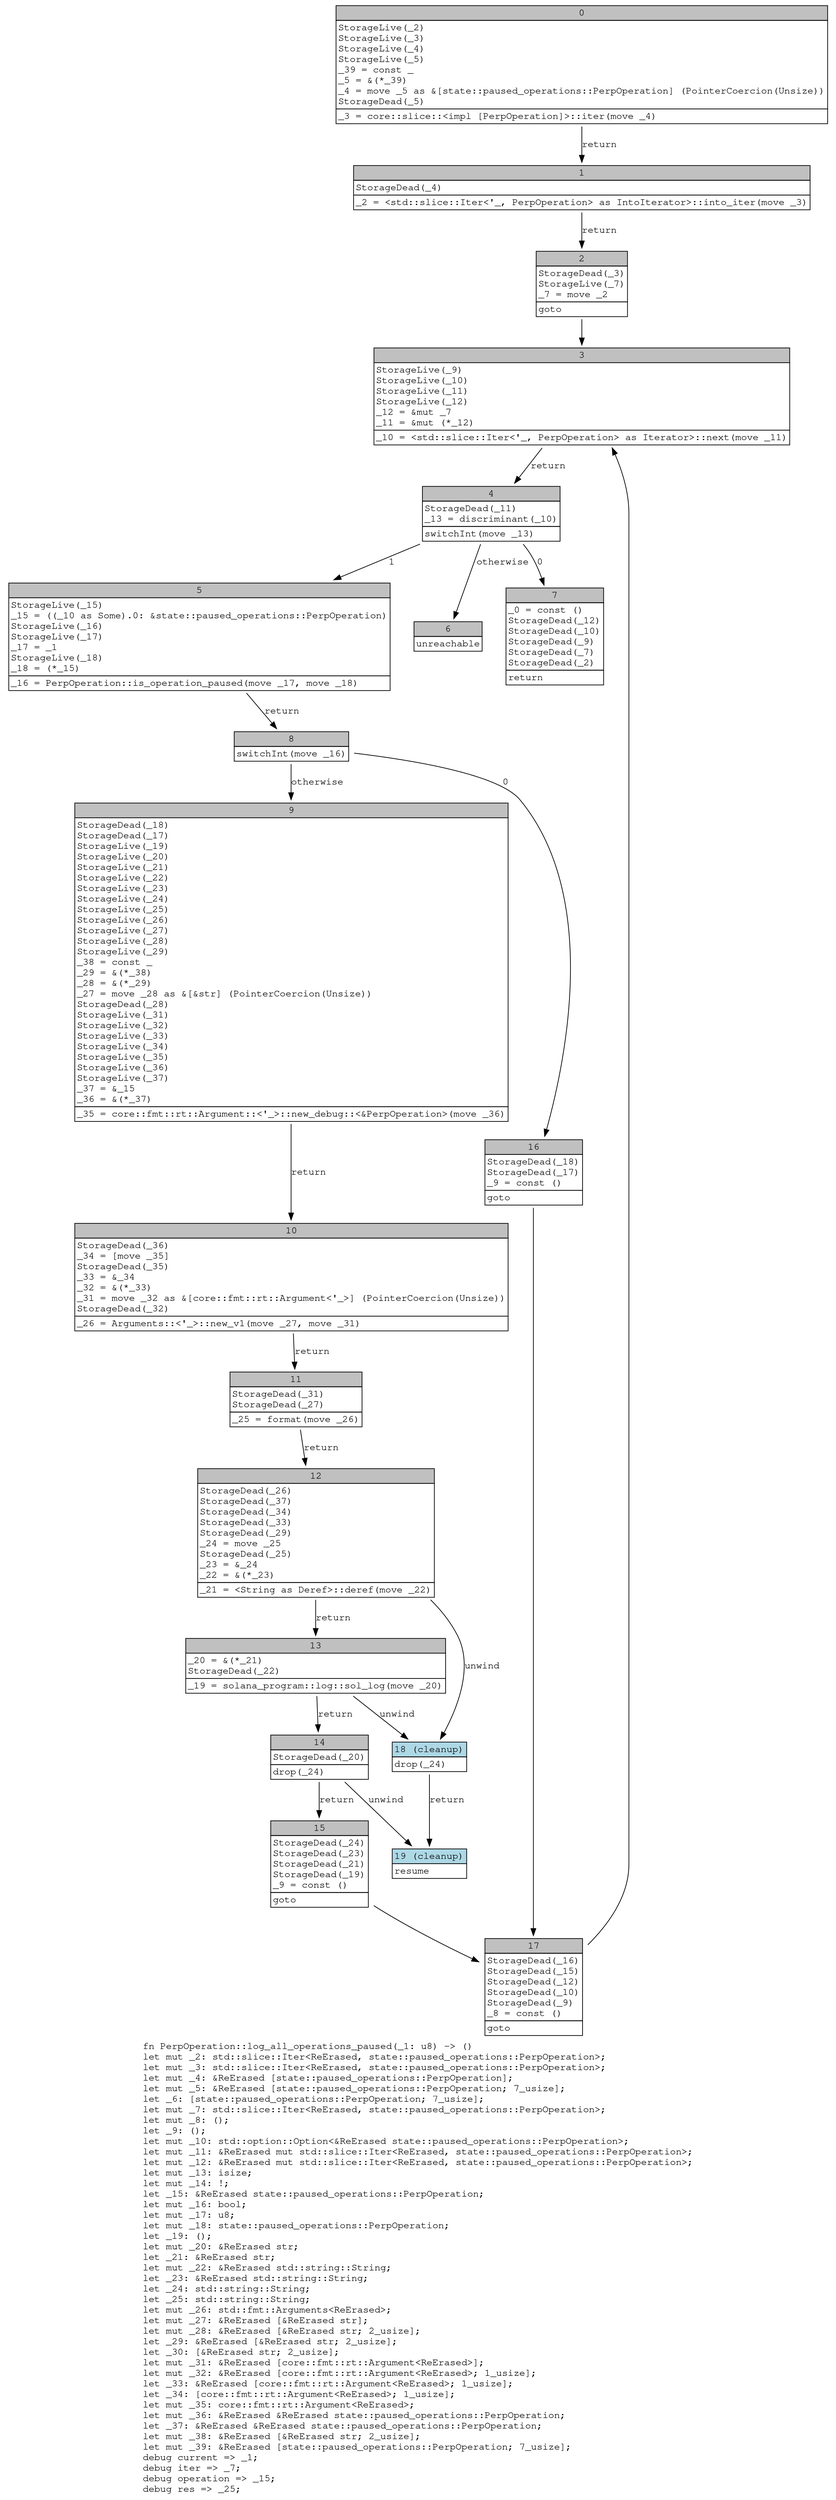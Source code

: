 digraph Mir_0_3684 {
    graph [fontname="Courier, monospace"];
    node [fontname="Courier, monospace"];
    edge [fontname="Courier, monospace"];
    label=<fn PerpOperation::log_all_operations_paused(_1: u8) -&gt; ()<br align="left"/>let mut _2: std::slice::Iter&lt;ReErased, state::paused_operations::PerpOperation&gt;;<br align="left"/>let mut _3: std::slice::Iter&lt;ReErased, state::paused_operations::PerpOperation&gt;;<br align="left"/>let mut _4: &amp;ReErased [state::paused_operations::PerpOperation];<br align="left"/>let mut _5: &amp;ReErased [state::paused_operations::PerpOperation; 7_usize];<br align="left"/>let _6: [state::paused_operations::PerpOperation; 7_usize];<br align="left"/>let mut _7: std::slice::Iter&lt;ReErased, state::paused_operations::PerpOperation&gt;;<br align="left"/>let mut _8: ();<br align="left"/>let _9: ();<br align="left"/>let mut _10: std::option::Option&lt;&amp;ReErased state::paused_operations::PerpOperation&gt;;<br align="left"/>let mut _11: &amp;ReErased mut std::slice::Iter&lt;ReErased, state::paused_operations::PerpOperation&gt;;<br align="left"/>let mut _12: &amp;ReErased mut std::slice::Iter&lt;ReErased, state::paused_operations::PerpOperation&gt;;<br align="left"/>let mut _13: isize;<br align="left"/>let mut _14: !;<br align="left"/>let _15: &amp;ReErased state::paused_operations::PerpOperation;<br align="left"/>let mut _16: bool;<br align="left"/>let mut _17: u8;<br align="left"/>let mut _18: state::paused_operations::PerpOperation;<br align="left"/>let _19: ();<br align="left"/>let mut _20: &amp;ReErased str;<br align="left"/>let _21: &amp;ReErased str;<br align="left"/>let mut _22: &amp;ReErased std::string::String;<br align="left"/>let _23: &amp;ReErased std::string::String;<br align="left"/>let _24: std::string::String;<br align="left"/>let _25: std::string::String;<br align="left"/>let mut _26: std::fmt::Arguments&lt;ReErased&gt;;<br align="left"/>let mut _27: &amp;ReErased [&amp;ReErased str];<br align="left"/>let mut _28: &amp;ReErased [&amp;ReErased str; 2_usize];<br align="left"/>let _29: &amp;ReErased [&amp;ReErased str; 2_usize];<br align="left"/>let _30: [&amp;ReErased str; 2_usize];<br align="left"/>let mut _31: &amp;ReErased [core::fmt::rt::Argument&lt;ReErased&gt;];<br align="left"/>let mut _32: &amp;ReErased [core::fmt::rt::Argument&lt;ReErased&gt;; 1_usize];<br align="left"/>let _33: &amp;ReErased [core::fmt::rt::Argument&lt;ReErased&gt;; 1_usize];<br align="left"/>let _34: [core::fmt::rt::Argument&lt;ReErased&gt;; 1_usize];<br align="left"/>let mut _35: core::fmt::rt::Argument&lt;ReErased&gt;;<br align="left"/>let mut _36: &amp;ReErased &amp;ReErased state::paused_operations::PerpOperation;<br align="left"/>let _37: &amp;ReErased &amp;ReErased state::paused_operations::PerpOperation;<br align="left"/>let mut _38: &amp;ReErased [&amp;ReErased str; 2_usize];<br align="left"/>let mut _39: &amp;ReErased [state::paused_operations::PerpOperation; 7_usize];<br align="left"/>debug current =&gt; _1;<br align="left"/>debug iter =&gt; _7;<br align="left"/>debug operation =&gt; _15;<br align="left"/>debug res =&gt; _25;<br align="left"/>>;
    bb0__0_3684 [shape="none", label=<<table border="0" cellborder="1" cellspacing="0"><tr><td bgcolor="gray" align="center" colspan="1">0</td></tr><tr><td align="left" balign="left">StorageLive(_2)<br/>StorageLive(_3)<br/>StorageLive(_4)<br/>StorageLive(_5)<br/>_39 = const _<br/>_5 = &amp;(*_39)<br/>_4 = move _5 as &amp;[state::paused_operations::PerpOperation] (PointerCoercion(Unsize))<br/>StorageDead(_5)<br/></td></tr><tr><td align="left">_3 = core::slice::&lt;impl [PerpOperation]&gt;::iter(move _4)</td></tr></table>>];
    bb1__0_3684 [shape="none", label=<<table border="0" cellborder="1" cellspacing="0"><tr><td bgcolor="gray" align="center" colspan="1">1</td></tr><tr><td align="left" balign="left">StorageDead(_4)<br/></td></tr><tr><td align="left">_2 = &lt;std::slice::Iter&lt;'_, PerpOperation&gt; as IntoIterator&gt;::into_iter(move _3)</td></tr></table>>];
    bb2__0_3684 [shape="none", label=<<table border="0" cellborder="1" cellspacing="0"><tr><td bgcolor="gray" align="center" colspan="1">2</td></tr><tr><td align="left" balign="left">StorageDead(_3)<br/>StorageLive(_7)<br/>_7 = move _2<br/></td></tr><tr><td align="left">goto</td></tr></table>>];
    bb3__0_3684 [shape="none", label=<<table border="0" cellborder="1" cellspacing="0"><tr><td bgcolor="gray" align="center" colspan="1">3</td></tr><tr><td align="left" balign="left">StorageLive(_9)<br/>StorageLive(_10)<br/>StorageLive(_11)<br/>StorageLive(_12)<br/>_12 = &amp;mut _7<br/>_11 = &amp;mut (*_12)<br/></td></tr><tr><td align="left">_10 = &lt;std::slice::Iter&lt;'_, PerpOperation&gt; as Iterator&gt;::next(move _11)</td></tr></table>>];
    bb4__0_3684 [shape="none", label=<<table border="0" cellborder="1" cellspacing="0"><tr><td bgcolor="gray" align="center" colspan="1">4</td></tr><tr><td align="left" balign="left">StorageDead(_11)<br/>_13 = discriminant(_10)<br/></td></tr><tr><td align="left">switchInt(move _13)</td></tr></table>>];
    bb5__0_3684 [shape="none", label=<<table border="0" cellborder="1" cellspacing="0"><tr><td bgcolor="gray" align="center" colspan="1">5</td></tr><tr><td align="left" balign="left">StorageLive(_15)<br/>_15 = ((_10 as Some).0: &amp;state::paused_operations::PerpOperation)<br/>StorageLive(_16)<br/>StorageLive(_17)<br/>_17 = _1<br/>StorageLive(_18)<br/>_18 = (*_15)<br/></td></tr><tr><td align="left">_16 = PerpOperation::is_operation_paused(move _17, move _18)</td></tr></table>>];
    bb6__0_3684 [shape="none", label=<<table border="0" cellborder="1" cellspacing="0"><tr><td bgcolor="gray" align="center" colspan="1">6</td></tr><tr><td align="left">unreachable</td></tr></table>>];
    bb7__0_3684 [shape="none", label=<<table border="0" cellborder="1" cellspacing="0"><tr><td bgcolor="gray" align="center" colspan="1">7</td></tr><tr><td align="left" balign="left">_0 = const ()<br/>StorageDead(_12)<br/>StorageDead(_10)<br/>StorageDead(_9)<br/>StorageDead(_7)<br/>StorageDead(_2)<br/></td></tr><tr><td align="left">return</td></tr></table>>];
    bb8__0_3684 [shape="none", label=<<table border="0" cellborder="1" cellspacing="0"><tr><td bgcolor="gray" align="center" colspan="1">8</td></tr><tr><td align="left">switchInt(move _16)</td></tr></table>>];
    bb9__0_3684 [shape="none", label=<<table border="0" cellborder="1" cellspacing="0"><tr><td bgcolor="gray" align="center" colspan="1">9</td></tr><tr><td align="left" balign="left">StorageDead(_18)<br/>StorageDead(_17)<br/>StorageLive(_19)<br/>StorageLive(_20)<br/>StorageLive(_21)<br/>StorageLive(_22)<br/>StorageLive(_23)<br/>StorageLive(_24)<br/>StorageLive(_25)<br/>StorageLive(_26)<br/>StorageLive(_27)<br/>StorageLive(_28)<br/>StorageLive(_29)<br/>_38 = const _<br/>_29 = &amp;(*_38)<br/>_28 = &amp;(*_29)<br/>_27 = move _28 as &amp;[&amp;str] (PointerCoercion(Unsize))<br/>StorageDead(_28)<br/>StorageLive(_31)<br/>StorageLive(_32)<br/>StorageLive(_33)<br/>StorageLive(_34)<br/>StorageLive(_35)<br/>StorageLive(_36)<br/>StorageLive(_37)<br/>_37 = &amp;_15<br/>_36 = &amp;(*_37)<br/></td></tr><tr><td align="left">_35 = core::fmt::rt::Argument::&lt;'_&gt;::new_debug::&lt;&amp;PerpOperation&gt;(move _36)</td></tr></table>>];
    bb10__0_3684 [shape="none", label=<<table border="0" cellborder="1" cellspacing="0"><tr><td bgcolor="gray" align="center" colspan="1">10</td></tr><tr><td align="left" balign="left">StorageDead(_36)<br/>_34 = [move _35]<br/>StorageDead(_35)<br/>_33 = &amp;_34<br/>_32 = &amp;(*_33)<br/>_31 = move _32 as &amp;[core::fmt::rt::Argument&lt;'_&gt;] (PointerCoercion(Unsize))<br/>StorageDead(_32)<br/></td></tr><tr><td align="left">_26 = Arguments::&lt;'_&gt;::new_v1(move _27, move _31)</td></tr></table>>];
    bb11__0_3684 [shape="none", label=<<table border="0" cellborder="1" cellspacing="0"><tr><td bgcolor="gray" align="center" colspan="1">11</td></tr><tr><td align="left" balign="left">StorageDead(_31)<br/>StorageDead(_27)<br/></td></tr><tr><td align="left">_25 = format(move _26)</td></tr></table>>];
    bb12__0_3684 [shape="none", label=<<table border="0" cellborder="1" cellspacing="0"><tr><td bgcolor="gray" align="center" colspan="1">12</td></tr><tr><td align="left" balign="left">StorageDead(_26)<br/>StorageDead(_37)<br/>StorageDead(_34)<br/>StorageDead(_33)<br/>StorageDead(_29)<br/>_24 = move _25<br/>StorageDead(_25)<br/>_23 = &amp;_24<br/>_22 = &amp;(*_23)<br/></td></tr><tr><td align="left">_21 = &lt;String as Deref&gt;::deref(move _22)</td></tr></table>>];
    bb13__0_3684 [shape="none", label=<<table border="0" cellborder="1" cellspacing="0"><tr><td bgcolor="gray" align="center" colspan="1">13</td></tr><tr><td align="left" balign="left">_20 = &amp;(*_21)<br/>StorageDead(_22)<br/></td></tr><tr><td align="left">_19 = solana_program::log::sol_log(move _20)</td></tr></table>>];
    bb14__0_3684 [shape="none", label=<<table border="0" cellborder="1" cellspacing="0"><tr><td bgcolor="gray" align="center" colspan="1">14</td></tr><tr><td align="left" balign="left">StorageDead(_20)<br/></td></tr><tr><td align="left">drop(_24)</td></tr></table>>];
    bb15__0_3684 [shape="none", label=<<table border="0" cellborder="1" cellspacing="0"><tr><td bgcolor="gray" align="center" colspan="1">15</td></tr><tr><td align="left" balign="left">StorageDead(_24)<br/>StorageDead(_23)<br/>StorageDead(_21)<br/>StorageDead(_19)<br/>_9 = const ()<br/></td></tr><tr><td align="left">goto</td></tr></table>>];
    bb16__0_3684 [shape="none", label=<<table border="0" cellborder="1" cellspacing="0"><tr><td bgcolor="gray" align="center" colspan="1">16</td></tr><tr><td align="left" balign="left">StorageDead(_18)<br/>StorageDead(_17)<br/>_9 = const ()<br/></td></tr><tr><td align="left">goto</td></tr></table>>];
    bb17__0_3684 [shape="none", label=<<table border="0" cellborder="1" cellspacing="0"><tr><td bgcolor="gray" align="center" colspan="1">17</td></tr><tr><td align="left" balign="left">StorageDead(_16)<br/>StorageDead(_15)<br/>StorageDead(_12)<br/>StorageDead(_10)<br/>StorageDead(_9)<br/>_8 = const ()<br/></td></tr><tr><td align="left">goto</td></tr></table>>];
    bb18__0_3684 [shape="none", label=<<table border="0" cellborder="1" cellspacing="0"><tr><td bgcolor="lightblue" align="center" colspan="1">18 (cleanup)</td></tr><tr><td align="left">drop(_24)</td></tr></table>>];
    bb19__0_3684 [shape="none", label=<<table border="0" cellborder="1" cellspacing="0"><tr><td bgcolor="lightblue" align="center" colspan="1">19 (cleanup)</td></tr><tr><td align="left">resume</td></tr></table>>];
    bb0__0_3684 -> bb1__0_3684 [label="return"];
    bb1__0_3684 -> bb2__0_3684 [label="return"];
    bb2__0_3684 -> bb3__0_3684 [label=""];
    bb3__0_3684 -> bb4__0_3684 [label="return"];
    bb4__0_3684 -> bb7__0_3684 [label="0"];
    bb4__0_3684 -> bb5__0_3684 [label="1"];
    bb4__0_3684 -> bb6__0_3684 [label="otherwise"];
    bb5__0_3684 -> bb8__0_3684 [label="return"];
    bb8__0_3684 -> bb16__0_3684 [label="0"];
    bb8__0_3684 -> bb9__0_3684 [label="otherwise"];
    bb9__0_3684 -> bb10__0_3684 [label="return"];
    bb10__0_3684 -> bb11__0_3684 [label="return"];
    bb11__0_3684 -> bb12__0_3684 [label="return"];
    bb12__0_3684 -> bb13__0_3684 [label="return"];
    bb12__0_3684 -> bb18__0_3684 [label="unwind"];
    bb13__0_3684 -> bb14__0_3684 [label="return"];
    bb13__0_3684 -> bb18__0_3684 [label="unwind"];
    bb14__0_3684 -> bb15__0_3684 [label="return"];
    bb14__0_3684 -> bb19__0_3684 [label="unwind"];
    bb15__0_3684 -> bb17__0_3684 [label=""];
    bb16__0_3684 -> bb17__0_3684 [label=""];
    bb17__0_3684 -> bb3__0_3684 [label=""];
    bb18__0_3684 -> bb19__0_3684 [label="return"];
}
